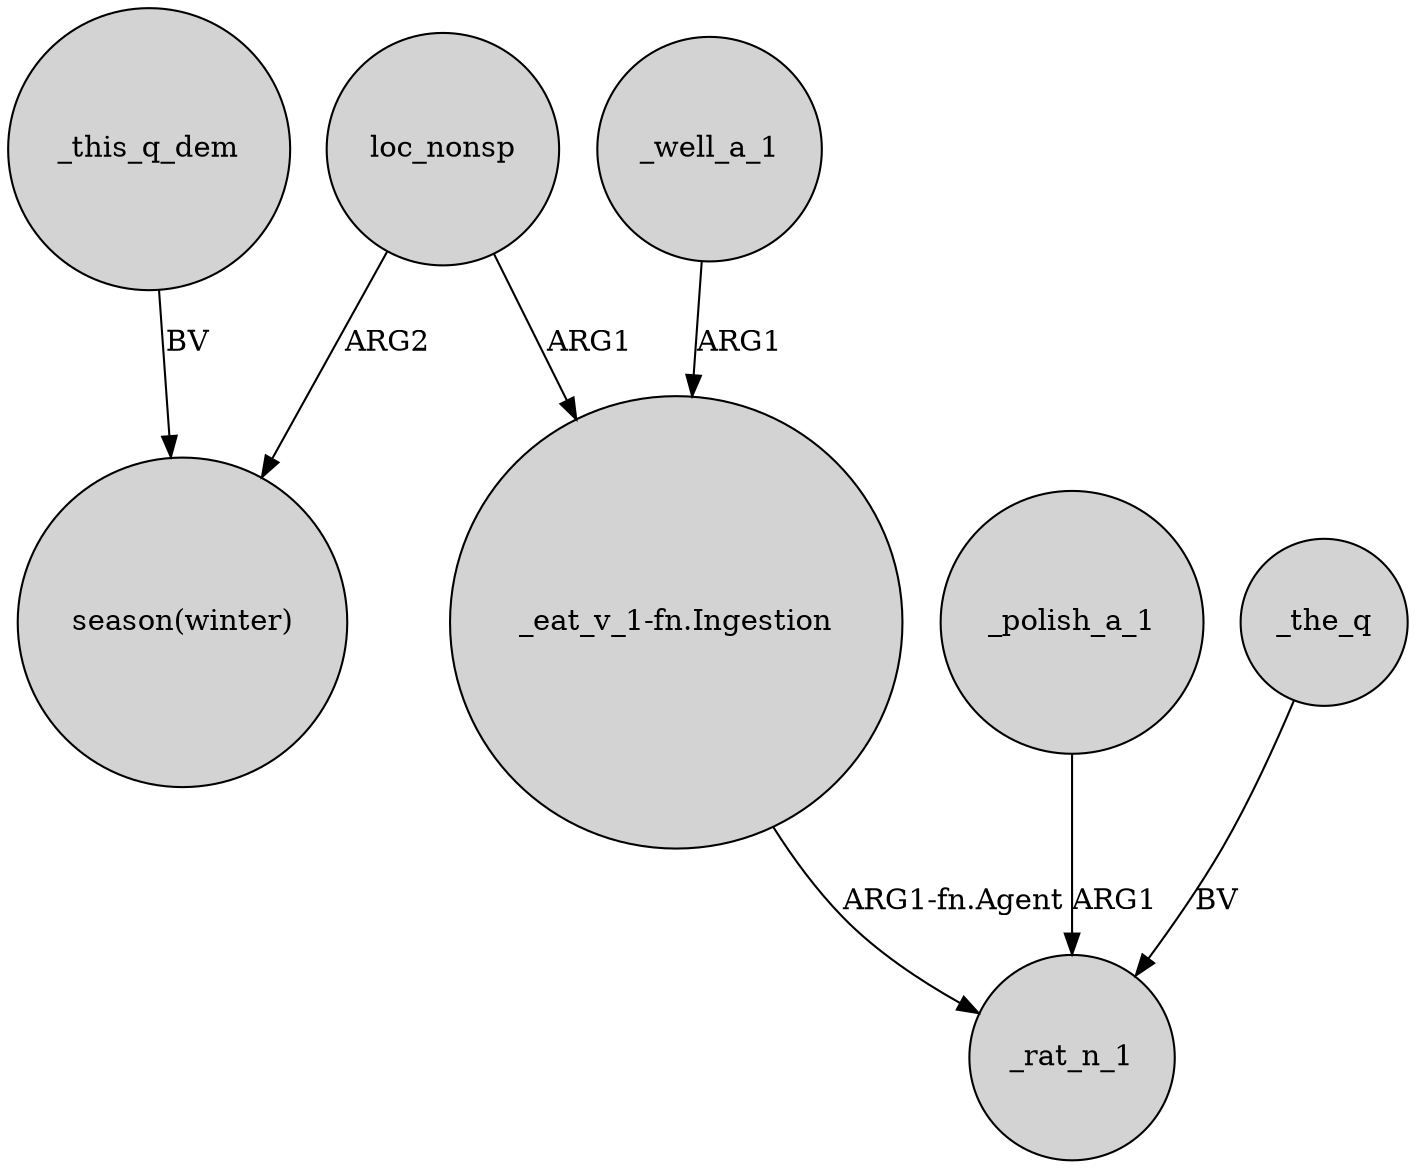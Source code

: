 digraph {
	node [shape=circle style=filled]
	loc_nonsp -> "season(winter)" [label=ARG2]
	loc_nonsp -> "_eat_v_1-fn.Ingestion" [label=ARG1]
	_this_q_dem -> "season(winter)" [label=BV]
	_well_a_1 -> "_eat_v_1-fn.Ingestion" [label=ARG1]
	_polish_a_1 -> _rat_n_1 [label=ARG1]
	_the_q -> _rat_n_1 [label=BV]
	"_eat_v_1-fn.Ingestion" -> _rat_n_1 [label="ARG1-fn.Agent"]
}
